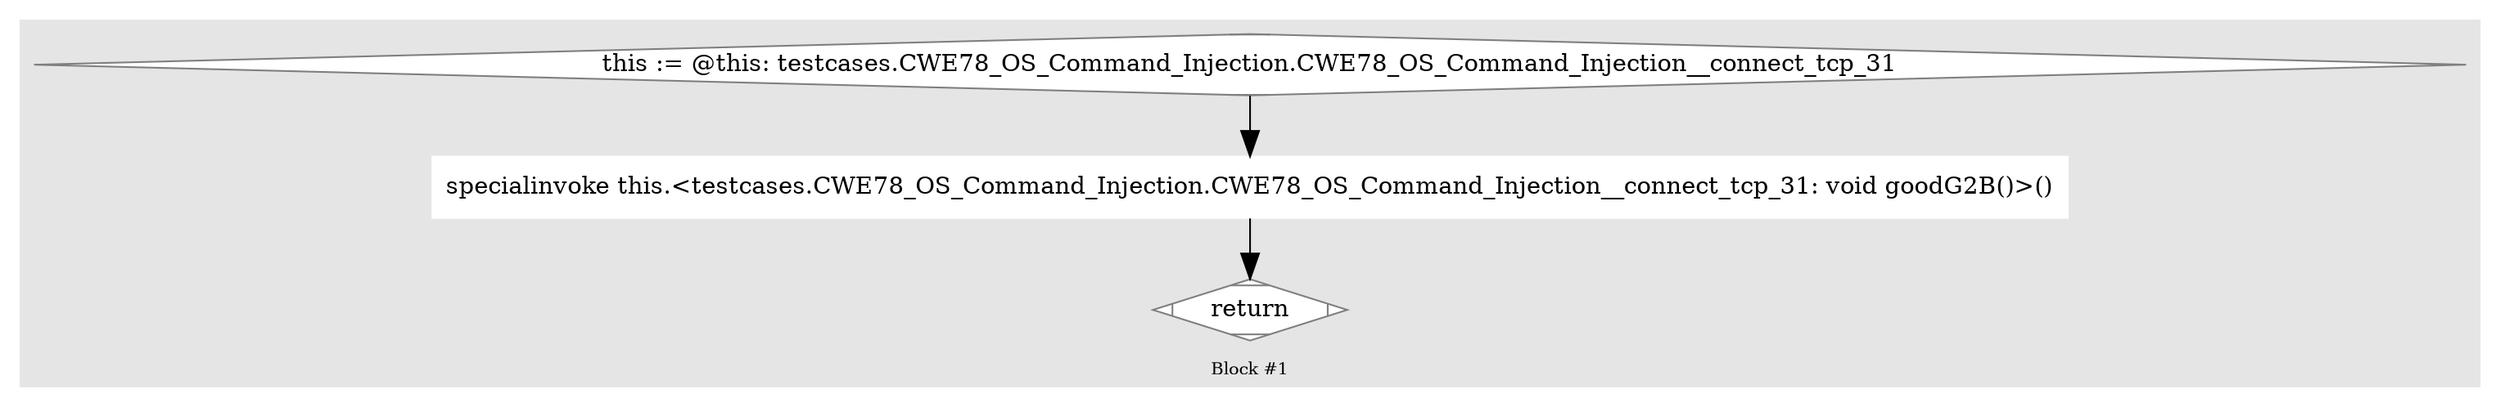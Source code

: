 digraph G {
	compound=true
	labelloc=b
	style=filled
	color=gray90
	node [shape=box,style=filled,color=white]
	edge [fontsize=10,arrowsize=1.5,fontcolor=grey40]
	fontsize=10

//  lines [233: 234] 
	subgraph cluster_60292059 { 
		label = "Block #1"
		898694235[label="this := @this: testcases.CWE78_OS_Command_Injection.CWE78_OS_Command_Injection__connect_tcp_31",shape=Mdiamond,color=grey50,fillcolor=white]
		869601985[label="specialinvoke this.&lt;testcases.CWE78_OS_Command_Injection.CWE78_OS_Command_Injection__connect_tcp_31: void goodG2B()&gt;()"]
		1671179293[label="return",shape=Mdiamond,color=grey50,fillcolor=white]

		898694235 -> 869601985 -> 1671179293
	}

}